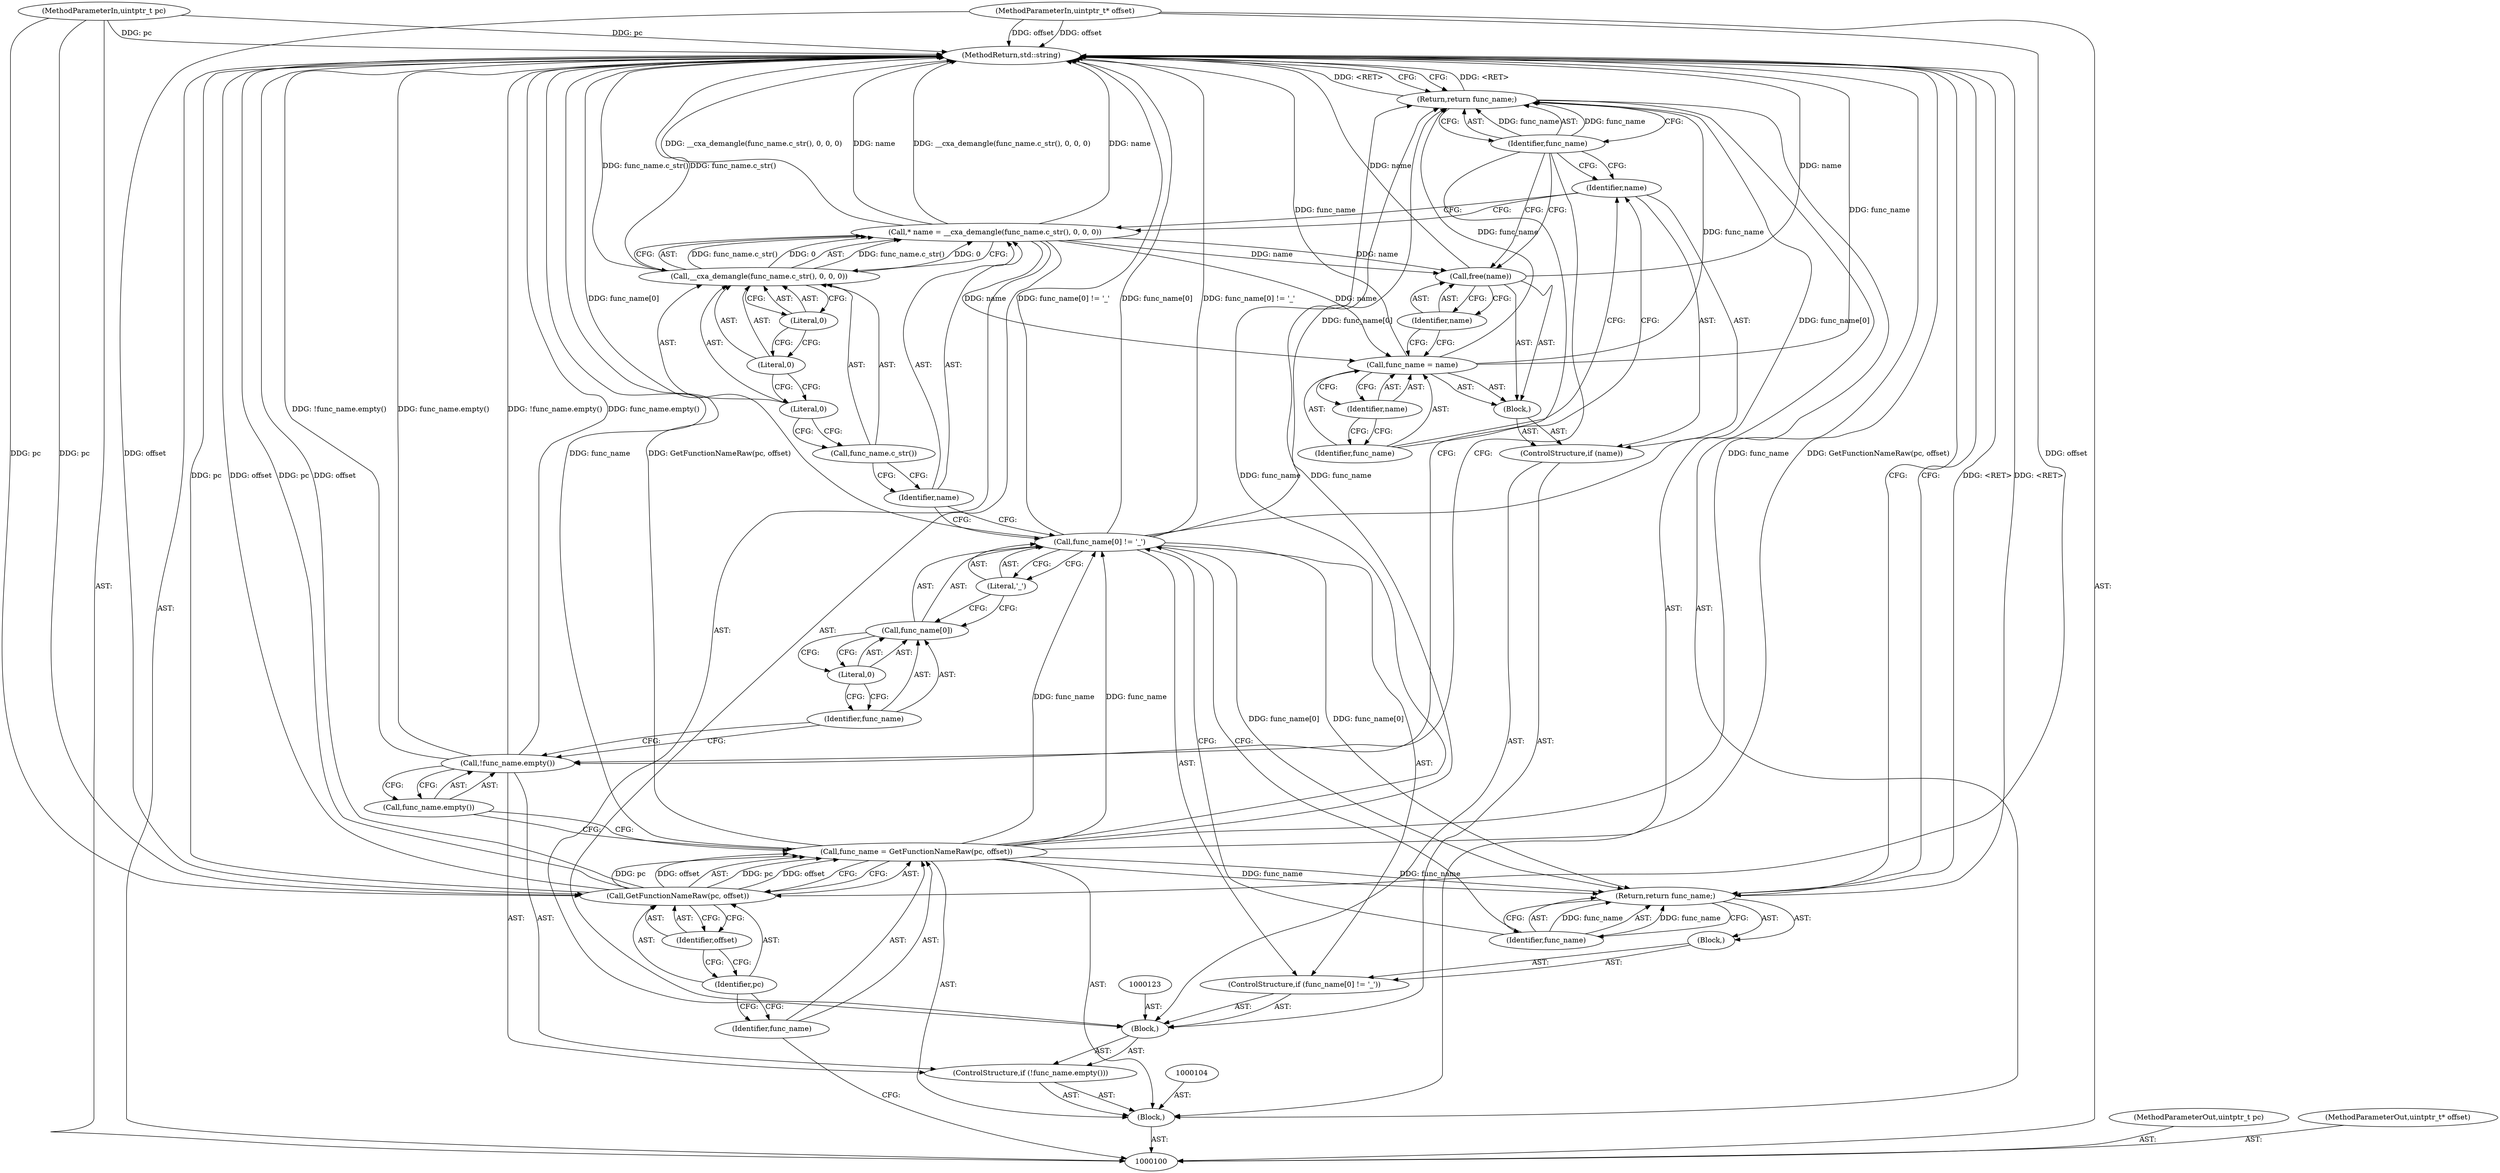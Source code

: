 digraph "1_Android_ad54cfed4516292654c997910839153264ae00a0" {
"1000141" [label="(MethodReturn,std::string)"];
"1000101" [label="(MethodParameterIn,uintptr_t pc)"];
"1000192" [label="(MethodParameterOut,uintptr_t pc)"];
"1000102" [label="(MethodParameterIn,uintptr_t* offset)"];
"1000193" [label="(MethodParameterOut,uintptr_t* offset)"];
"1000103" [label="(Block,)"];
"1000133" [label="(Block,)"];
"1000131" [label="(ControlStructure,if (name))"];
"1000132" [label="(Identifier,name)"];
"1000136" [label="(Identifier,name)"];
"1000134" [label="(Call,func_name = name)"];
"1000135" [label="(Identifier,func_name)"];
"1000138" [label="(Identifier,name)"];
"1000137" [label="(Call,free(name))"];
"1000140" [label="(Identifier,func_name)"];
"1000139" [label="(Return,return func_name;)"];
"1000105" [label="(Call,func_name = GetFunctionNameRaw(pc, offset))"];
"1000106" [label="(Identifier,func_name)"];
"1000107" [label="(Call,GetFunctionNameRaw(pc, offset))"];
"1000108" [label="(Identifier,pc)"];
"1000109" [label="(Identifier,offset)"];
"1000110" [label="(ControlStructure,if (!func_name.empty()))"];
"1000111" [label="(Call,!func_name.empty())"];
"1000112" [label="(Call,func_name.empty())"];
"1000118" [label="(Literal,0)"];
"1000119" [label="(Literal,'_')"];
"1000120" [label="(Block,)"];
"1000114" [label="(ControlStructure,if (func_name[0] != '_'))"];
"1000115" [label="(Call,func_name[0] != '_')"];
"1000116" [label="(Call,func_name[0])"];
"1000117" [label="(Identifier,func_name)"];
"1000122" [label="(Identifier,func_name)"];
"1000121" [label="(Return,return func_name;)"];
"1000125" [label="(Identifier,name)"];
"1000126" [label="(Call,__cxa_demangle(func_name.c_str(), 0, 0, 0))"];
"1000127" [label="(Call,func_name.c_str())"];
"1000113" [label="(Block,)"];
"1000128" [label="(Literal,0)"];
"1000129" [label="(Literal,0)"];
"1000130" [label="(Literal,0)"];
"1000124" [label="(Call,* name = __cxa_demangle(func_name.c_str(), 0, 0, 0))"];
"1000141" -> "1000100"  [label="AST: "];
"1000141" -> "1000121"  [label="CFG: "];
"1000141" -> "1000139"  [label="CFG: "];
"1000139" -> "1000141"  [label="DDG: <RET>"];
"1000121" -> "1000141"  [label="DDG: <RET>"];
"1000124" -> "1000141"  [label="DDG: __cxa_demangle(func_name.c_str(), 0, 0, 0)"];
"1000124" -> "1000141"  [label="DDG: name"];
"1000107" -> "1000141"  [label="DDG: pc"];
"1000107" -> "1000141"  [label="DDG: offset"];
"1000105" -> "1000141"  [label="DDG: GetFunctionNameRaw(pc, offset)"];
"1000105" -> "1000141"  [label="DDG: func_name"];
"1000115" -> "1000141"  [label="DDG: func_name[0] != '_'"];
"1000115" -> "1000141"  [label="DDG: func_name[0]"];
"1000126" -> "1000141"  [label="DDG: func_name.c_str()"];
"1000137" -> "1000141"  [label="DDG: name"];
"1000102" -> "1000141"  [label="DDG: offset"];
"1000111" -> "1000141"  [label="DDG: func_name.empty()"];
"1000111" -> "1000141"  [label="DDG: !func_name.empty()"];
"1000134" -> "1000141"  [label="DDG: func_name"];
"1000101" -> "1000141"  [label="DDG: pc"];
"1000101" -> "1000100"  [label="AST: "];
"1000101" -> "1000141"  [label="DDG: pc"];
"1000101" -> "1000107"  [label="DDG: pc"];
"1000192" -> "1000100"  [label="AST: "];
"1000102" -> "1000100"  [label="AST: "];
"1000102" -> "1000141"  [label="DDG: offset"];
"1000102" -> "1000107"  [label="DDG: offset"];
"1000193" -> "1000100"  [label="AST: "];
"1000103" -> "1000100"  [label="AST: "];
"1000104" -> "1000103"  [label="AST: "];
"1000105" -> "1000103"  [label="AST: "];
"1000110" -> "1000103"  [label="AST: "];
"1000139" -> "1000103"  [label="AST: "];
"1000133" -> "1000131"  [label="AST: "];
"1000134" -> "1000133"  [label="AST: "];
"1000137" -> "1000133"  [label="AST: "];
"1000131" -> "1000113"  [label="AST: "];
"1000132" -> "1000131"  [label="AST: "];
"1000133" -> "1000131"  [label="AST: "];
"1000132" -> "1000131"  [label="AST: "];
"1000132" -> "1000124"  [label="CFG: "];
"1000135" -> "1000132"  [label="CFG: "];
"1000140" -> "1000132"  [label="CFG: "];
"1000136" -> "1000134"  [label="AST: "];
"1000136" -> "1000135"  [label="CFG: "];
"1000134" -> "1000136"  [label="CFG: "];
"1000134" -> "1000133"  [label="AST: "];
"1000134" -> "1000136"  [label="CFG: "];
"1000135" -> "1000134"  [label="AST: "];
"1000136" -> "1000134"  [label="AST: "];
"1000138" -> "1000134"  [label="CFG: "];
"1000134" -> "1000141"  [label="DDG: func_name"];
"1000124" -> "1000134"  [label="DDG: name"];
"1000134" -> "1000139"  [label="DDG: func_name"];
"1000135" -> "1000134"  [label="AST: "];
"1000135" -> "1000132"  [label="CFG: "];
"1000136" -> "1000135"  [label="CFG: "];
"1000138" -> "1000137"  [label="AST: "];
"1000138" -> "1000134"  [label="CFG: "];
"1000137" -> "1000138"  [label="CFG: "];
"1000137" -> "1000133"  [label="AST: "];
"1000137" -> "1000138"  [label="CFG: "];
"1000138" -> "1000137"  [label="AST: "];
"1000140" -> "1000137"  [label="CFG: "];
"1000137" -> "1000141"  [label="DDG: name"];
"1000124" -> "1000137"  [label="DDG: name"];
"1000140" -> "1000139"  [label="AST: "];
"1000140" -> "1000137"  [label="CFG: "];
"1000140" -> "1000132"  [label="CFG: "];
"1000140" -> "1000111"  [label="CFG: "];
"1000139" -> "1000140"  [label="CFG: "];
"1000140" -> "1000139"  [label="DDG: func_name"];
"1000139" -> "1000103"  [label="AST: "];
"1000139" -> "1000140"  [label="CFG: "];
"1000140" -> "1000139"  [label="AST: "];
"1000141" -> "1000139"  [label="CFG: "];
"1000139" -> "1000141"  [label="DDG: <RET>"];
"1000140" -> "1000139"  [label="DDG: func_name"];
"1000134" -> "1000139"  [label="DDG: func_name"];
"1000115" -> "1000139"  [label="DDG: func_name[0]"];
"1000105" -> "1000139"  [label="DDG: func_name"];
"1000105" -> "1000103"  [label="AST: "];
"1000105" -> "1000107"  [label="CFG: "];
"1000106" -> "1000105"  [label="AST: "];
"1000107" -> "1000105"  [label="AST: "];
"1000112" -> "1000105"  [label="CFG: "];
"1000105" -> "1000141"  [label="DDG: GetFunctionNameRaw(pc, offset)"];
"1000105" -> "1000141"  [label="DDG: func_name"];
"1000107" -> "1000105"  [label="DDG: pc"];
"1000107" -> "1000105"  [label="DDG: offset"];
"1000105" -> "1000115"  [label="DDG: func_name"];
"1000105" -> "1000121"  [label="DDG: func_name"];
"1000105" -> "1000139"  [label="DDG: func_name"];
"1000106" -> "1000105"  [label="AST: "];
"1000106" -> "1000100"  [label="CFG: "];
"1000108" -> "1000106"  [label="CFG: "];
"1000107" -> "1000105"  [label="AST: "];
"1000107" -> "1000109"  [label="CFG: "];
"1000108" -> "1000107"  [label="AST: "];
"1000109" -> "1000107"  [label="AST: "];
"1000105" -> "1000107"  [label="CFG: "];
"1000107" -> "1000141"  [label="DDG: pc"];
"1000107" -> "1000141"  [label="DDG: offset"];
"1000107" -> "1000105"  [label="DDG: pc"];
"1000107" -> "1000105"  [label="DDG: offset"];
"1000101" -> "1000107"  [label="DDG: pc"];
"1000102" -> "1000107"  [label="DDG: offset"];
"1000108" -> "1000107"  [label="AST: "];
"1000108" -> "1000106"  [label="CFG: "];
"1000109" -> "1000108"  [label="CFG: "];
"1000109" -> "1000107"  [label="AST: "];
"1000109" -> "1000108"  [label="CFG: "];
"1000107" -> "1000109"  [label="CFG: "];
"1000110" -> "1000103"  [label="AST: "];
"1000111" -> "1000110"  [label="AST: "];
"1000113" -> "1000110"  [label="AST: "];
"1000111" -> "1000110"  [label="AST: "];
"1000111" -> "1000112"  [label="CFG: "];
"1000112" -> "1000111"  [label="AST: "];
"1000117" -> "1000111"  [label="CFG: "];
"1000140" -> "1000111"  [label="CFG: "];
"1000111" -> "1000141"  [label="DDG: func_name.empty()"];
"1000111" -> "1000141"  [label="DDG: !func_name.empty()"];
"1000112" -> "1000111"  [label="AST: "];
"1000112" -> "1000105"  [label="CFG: "];
"1000111" -> "1000112"  [label="CFG: "];
"1000118" -> "1000116"  [label="AST: "];
"1000118" -> "1000117"  [label="CFG: "];
"1000116" -> "1000118"  [label="CFG: "];
"1000119" -> "1000115"  [label="AST: "];
"1000119" -> "1000116"  [label="CFG: "];
"1000115" -> "1000119"  [label="CFG: "];
"1000120" -> "1000114"  [label="AST: "];
"1000121" -> "1000120"  [label="AST: "];
"1000114" -> "1000113"  [label="AST: "];
"1000115" -> "1000114"  [label="AST: "];
"1000120" -> "1000114"  [label="AST: "];
"1000115" -> "1000114"  [label="AST: "];
"1000115" -> "1000119"  [label="CFG: "];
"1000116" -> "1000115"  [label="AST: "];
"1000119" -> "1000115"  [label="AST: "];
"1000122" -> "1000115"  [label="CFG: "];
"1000125" -> "1000115"  [label="CFG: "];
"1000115" -> "1000141"  [label="DDG: func_name[0] != '_'"];
"1000115" -> "1000141"  [label="DDG: func_name[0]"];
"1000105" -> "1000115"  [label="DDG: func_name"];
"1000115" -> "1000121"  [label="DDG: func_name[0]"];
"1000115" -> "1000139"  [label="DDG: func_name[0]"];
"1000116" -> "1000115"  [label="AST: "];
"1000116" -> "1000118"  [label="CFG: "];
"1000117" -> "1000116"  [label="AST: "];
"1000118" -> "1000116"  [label="AST: "];
"1000119" -> "1000116"  [label="CFG: "];
"1000117" -> "1000116"  [label="AST: "];
"1000117" -> "1000111"  [label="CFG: "];
"1000118" -> "1000117"  [label="CFG: "];
"1000122" -> "1000121"  [label="AST: "];
"1000122" -> "1000115"  [label="CFG: "];
"1000121" -> "1000122"  [label="CFG: "];
"1000122" -> "1000121"  [label="DDG: func_name"];
"1000121" -> "1000120"  [label="AST: "];
"1000121" -> "1000122"  [label="CFG: "];
"1000122" -> "1000121"  [label="AST: "];
"1000141" -> "1000121"  [label="CFG: "];
"1000121" -> "1000141"  [label="DDG: <RET>"];
"1000122" -> "1000121"  [label="DDG: func_name"];
"1000115" -> "1000121"  [label="DDG: func_name[0]"];
"1000105" -> "1000121"  [label="DDG: func_name"];
"1000125" -> "1000124"  [label="AST: "];
"1000125" -> "1000115"  [label="CFG: "];
"1000127" -> "1000125"  [label="CFG: "];
"1000126" -> "1000124"  [label="AST: "];
"1000126" -> "1000130"  [label="CFG: "];
"1000127" -> "1000126"  [label="AST: "];
"1000128" -> "1000126"  [label="AST: "];
"1000129" -> "1000126"  [label="AST: "];
"1000130" -> "1000126"  [label="AST: "];
"1000124" -> "1000126"  [label="CFG: "];
"1000126" -> "1000141"  [label="DDG: func_name.c_str()"];
"1000126" -> "1000124"  [label="DDG: func_name.c_str()"];
"1000126" -> "1000124"  [label="DDG: 0"];
"1000127" -> "1000126"  [label="AST: "];
"1000127" -> "1000125"  [label="CFG: "];
"1000128" -> "1000127"  [label="CFG: "];
"1000113" -> "1000110"  [label="AST: "];
"1000114" -> "1000113"  [label="AST: "];
"1000123" -> "1000113"  [label="AST: "];
"1000124" -> "1000113"  [label="AST: "];
"1000131" -> "1000113"  [label="AST: "];
"1000128" -> "1000126"  [label="AST: "];
"1000128" -> "1000127"  [label="CFG: "];
"1000129" -> "1000128"  [label="CFG: "];
"1000129" -> "1000126"  [label="AST: "];
"1000129" -> "1000128"  [label="CFG: "];
"1000130" -> "1000129"  [label="CFG: "];
"1000130" -> "1000126"  [label="AST: "];
"1000130" -> "1000129"  [label="CFG: "];
"1000126" -> "1000130"  [label="CFG: "];
"1000124" -> "1000113"  [label="AST: "];
"1000124" -> "1000126"  [label="CFG: "];
"1000125" -> "1000124"  [label="AST: "];
"1000126" -> "1000124"  [label="AST: "];
"1000132" -> "1000124"  [label="CFG: "];
"1000124" -> "1000141"  [label="DDG: __cxa_demangle(func_name.c_str(), 0, 0, 0)"];
"1000124" -> "1000141"  [label="DDG: name"];
"1000126" -> "1000124"  [label="DDG: func_name.c_str()"];
"1000126" -> "1000124"  [label="DDG: 0"];
"1000124" -> "1000134"  [label="DDG: name"];
"1000124" -> "1000137"  [label="DDG: name"];
}
